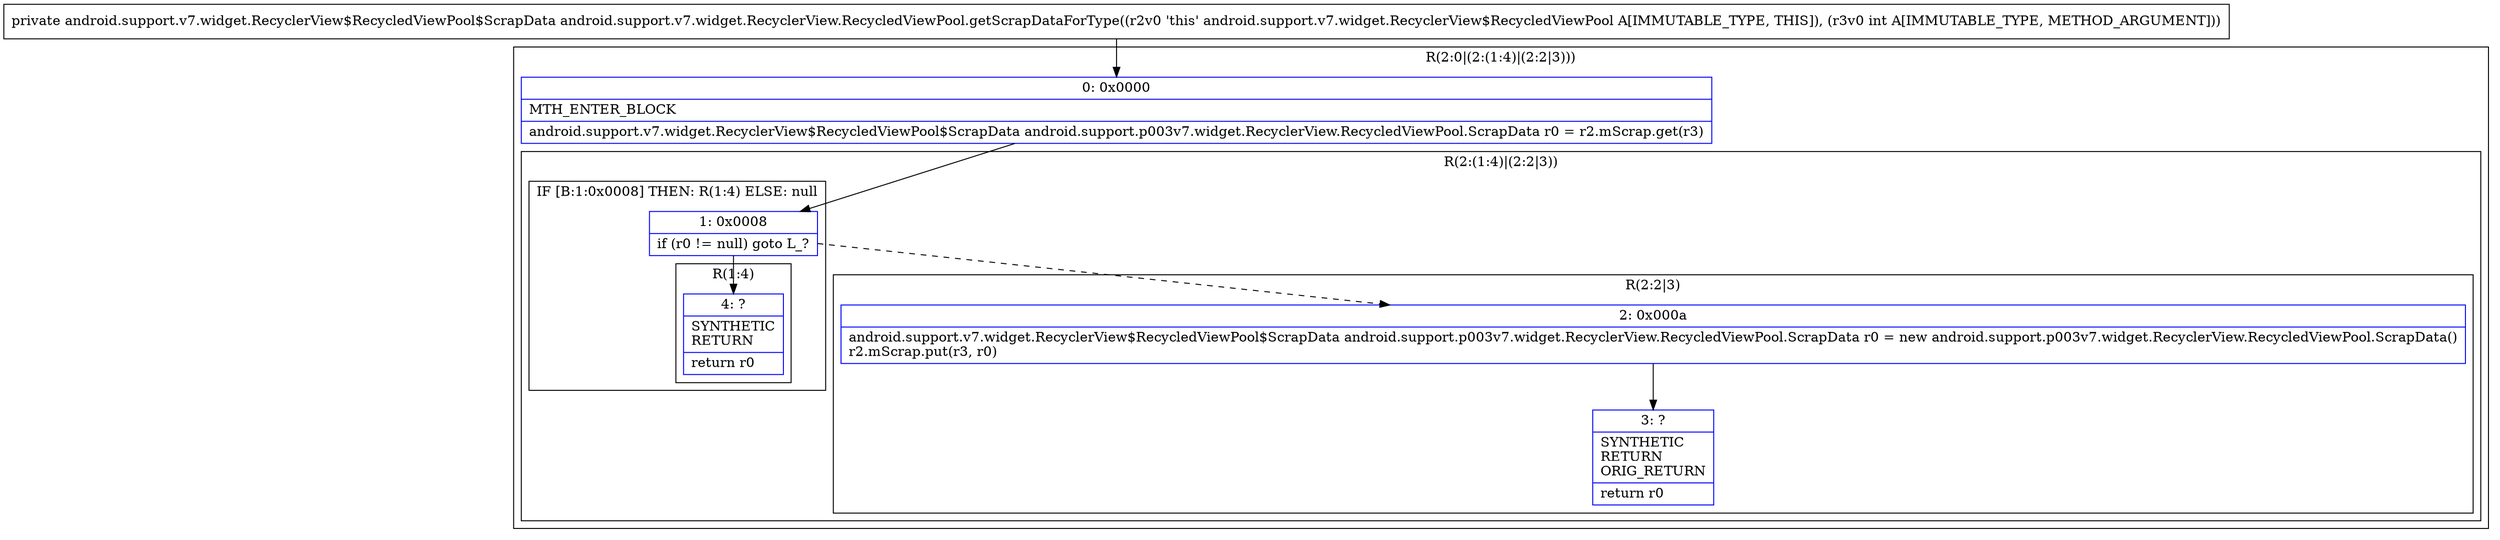 digraph "CFG forandroid.support.v7.widget.RecyclerView.RecycledViewPool.getScrapDataForType(I)Landroid\/support\/v7\/widget\/RecyclerView$RecycledViewPool$ScrapData;" {
subgraph cluster_Region_829008676 {
label = "R(2:0|(2:(1:4)|(2:2|3)))";
node [shape=record,color=blue];
Node_0 [shape=record,label="{0\:\ 0x0000|MTH_ENTER_BLOCK\l|android.support.v7.widget.RecyclerView$RecycledViewPool$ScrapData android.support.p003v7.widget.RecyclerView.RecycledViewPool.ScrapData r0 = r2.mScrap.get(r3)\l}"];
subgraph cluster_Region_152243064 {
label = "R(2:(1:4)|(2:2|3))";
node [shape=record,color=blue];
subgraph cluster_IfRegion_822847726 {
label = "IF [B:1:0x0008] THEN: R(1:4) ELSE: null";
node [shape=record,color=blue];
Node_1 [shape=record,label="{1\:\ 0x0008|if (r0 != null) goto L_?\l}"];
subgraph cluster_Region_2047550299 {
label = "R(1:4)";
node [shape=record,color=blue];
Node_4 [shape=record,label="{4\:\ ?|SYNTHETIC\lRETURN\l|return r0\l}"];
}
}
subgraph cluster_Region_975766583 {
label = "R(2:2|3)";
node [shape=record,color=blue];
Node_2 [shape=record,label="{2\:\ 0x000a|android.support.v7.widget.RecyclerView$RecycledViewPool$ScrapData android.support.p003v7.widget.RecyclerView.RecycledViewPool.ScrapData r0 = new android.support.p003v7.widget.RecyclerView.RecycledViewPool.ScrapData()\lr2.mScrap.put(r3, r0)\l}"];
Node_3 [shape=record,label="{3\:\ ?|SYNTHETIC\lRETURN\lORIG_RETURN\l|return r0\l}"];
}
}
}
MethodNode[shape=record,label="{private android.support.v7.widget.RecyclerView$RecycledViewPool$ScrapData android.support.v7.widget.RecyclerView.RecycledViewPool.getScrapDataForType((r2v0 'this' android.support.v7.widget.RecyclerView$RecycledViewPool A[IMMUTABLE_TYPE, THIS]), (r3v0 int A[IMMUTABLE_TYPE, METHOD_ARGUMENT])) }"];
MethodNode -> Node_0;
Node_0 -> Node_1;
Node_1 -> Node_2[style=dashed];
Node_1 -> Node_4;
Node_2 -> Node_3;
}

